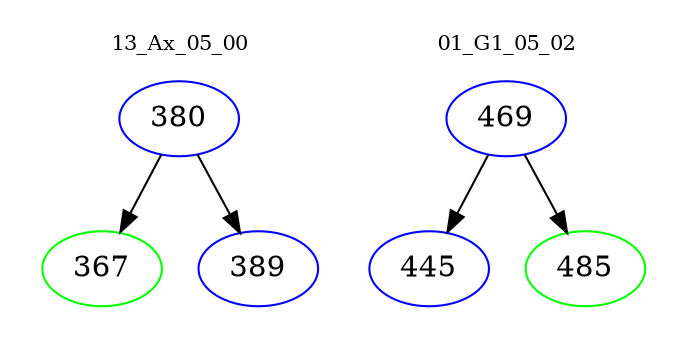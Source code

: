 digraph{
subgraph cluster_0 {
color = white
label = "13_Ax_05_00";
fontsize=10;
T0_380 [label="380", color="blue"]
T0_380 -> T0_367 [color="black"]
T0_367 [label="367", color="green"]
T0_380 -> T0_389 [color="black"]
T0_389 [label="389", color="blue"]
}
subgraph cluster_1 {
color = white
label = "01_G1_05_02";
fontsize=10;
T1_469 [label="469", color="blue"]
T1_469 -> T1_445 [color="black"]
T1_445 [label="445", color="blue"]
T1_469 -> T1_485 [color="black"]
T1_485 [label="485", color="green"]
}
}
